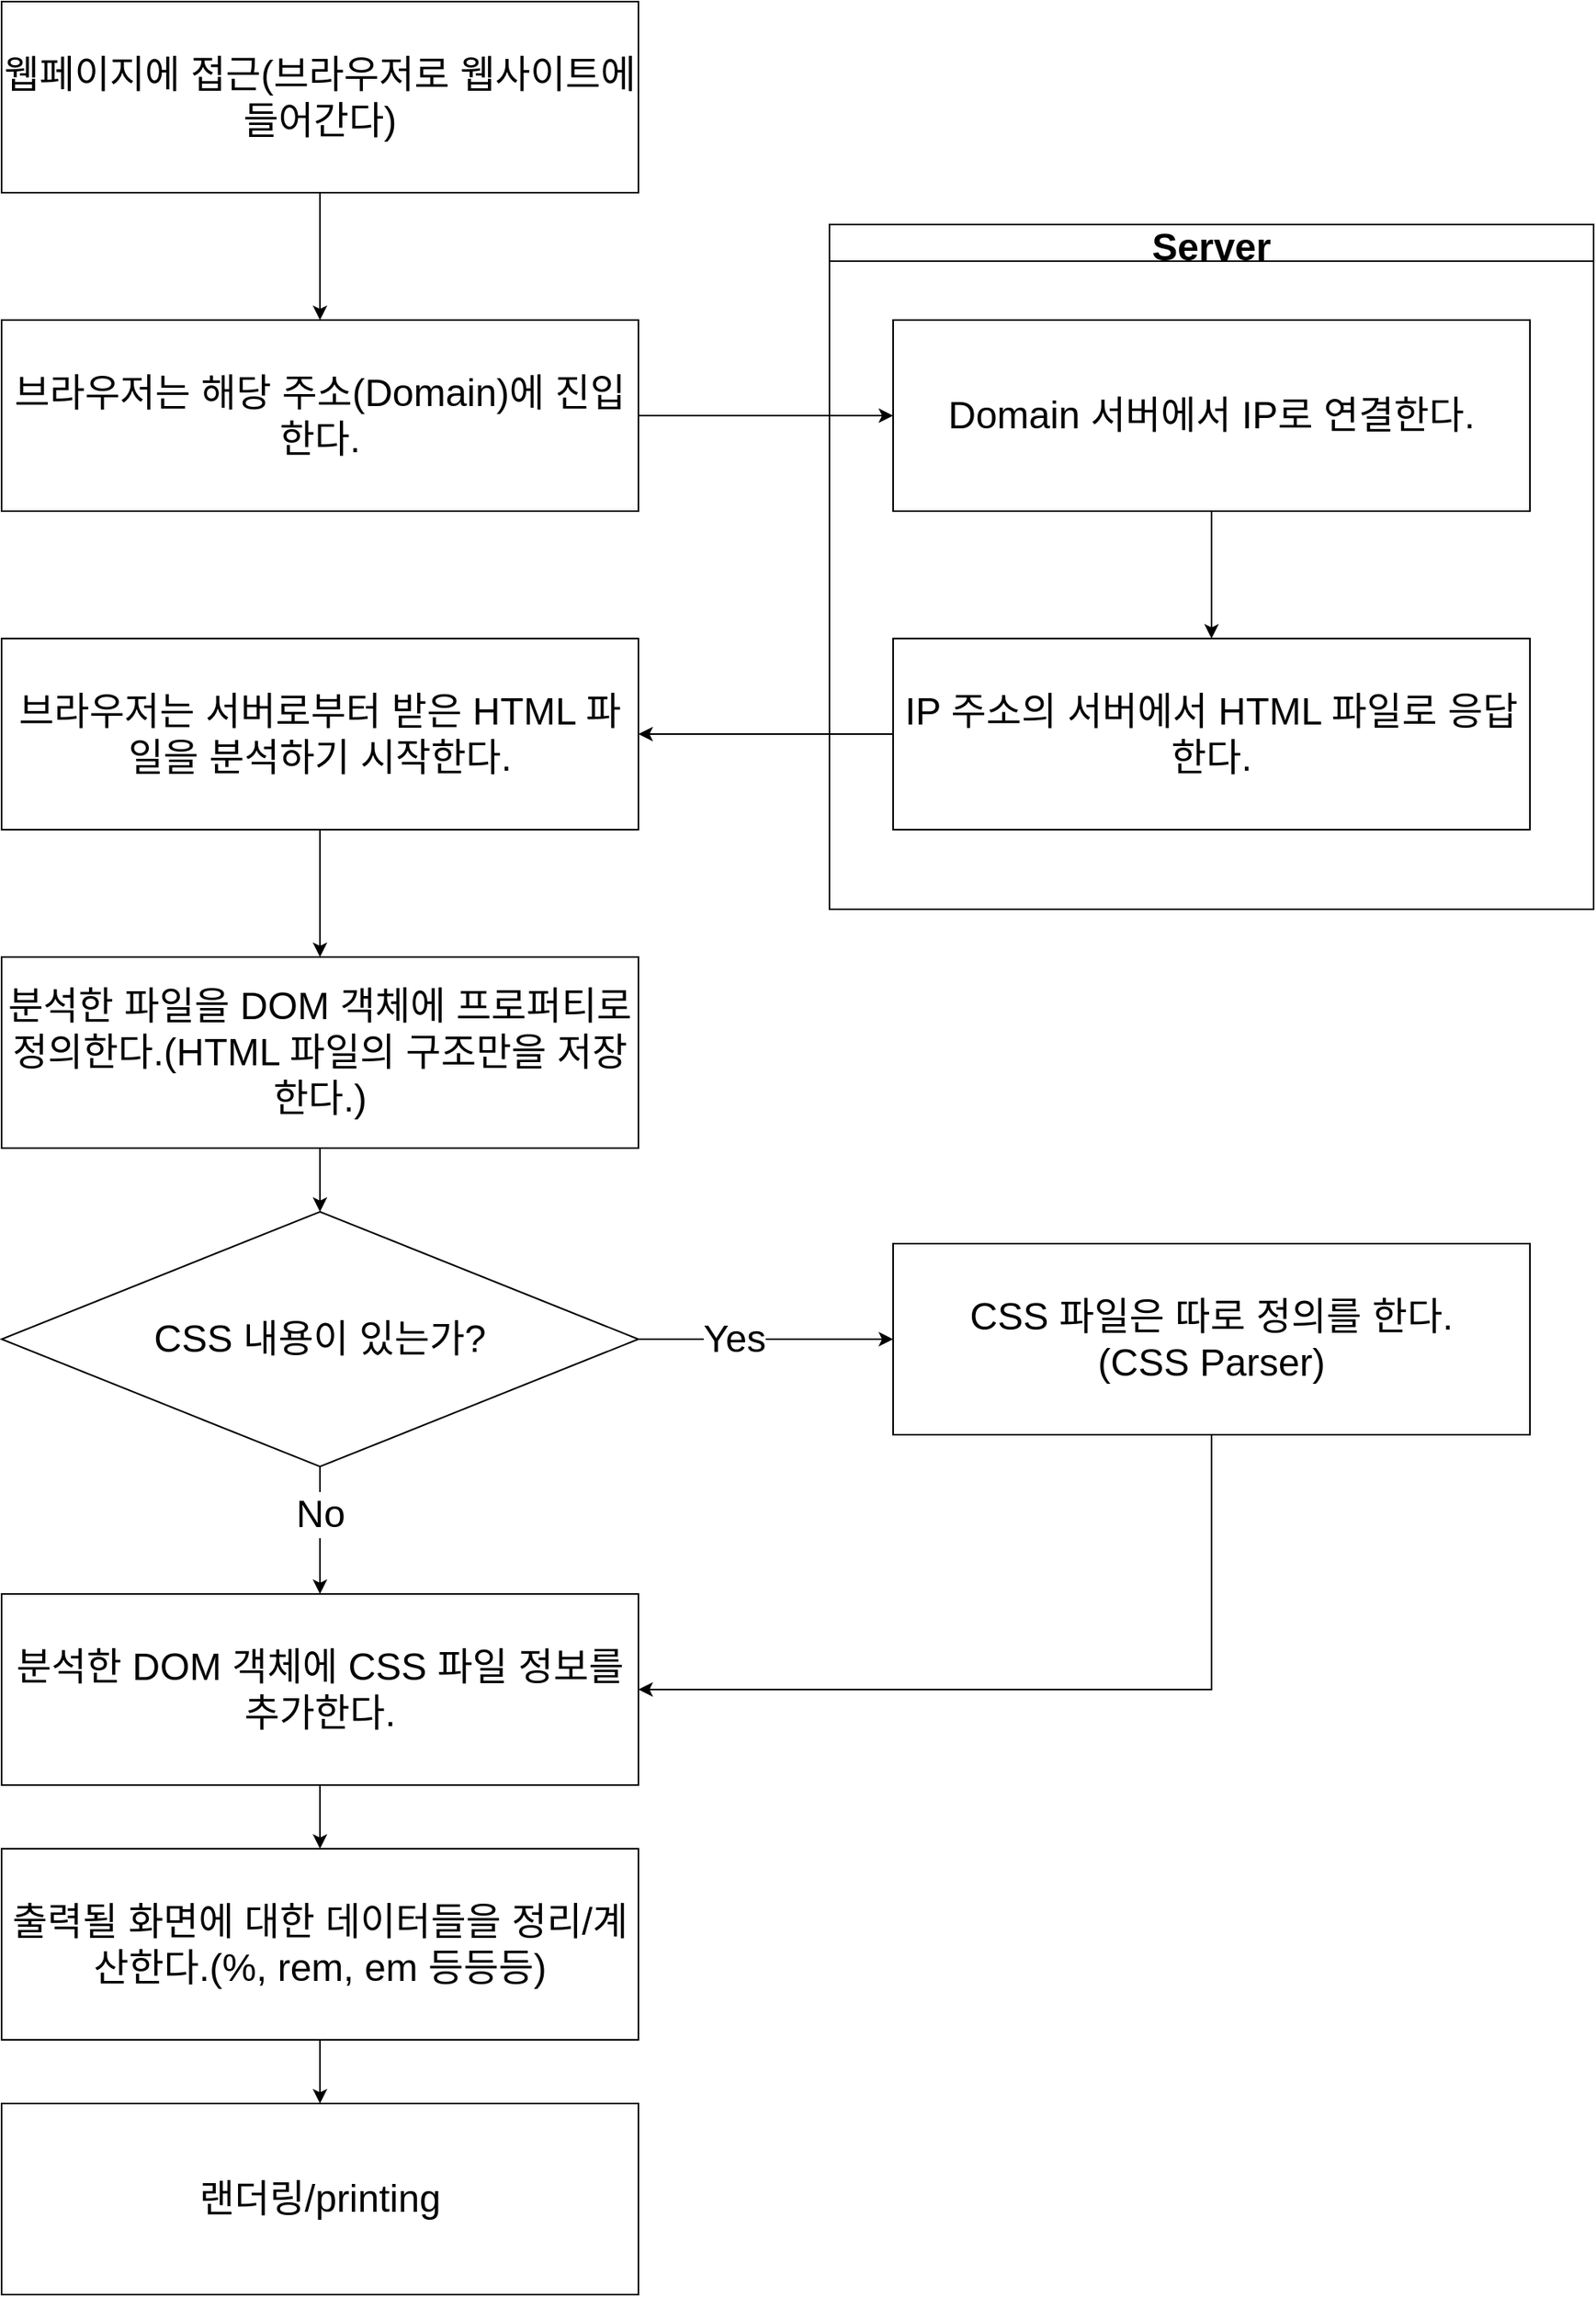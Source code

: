 <mxfile version="20.2.8" type="device"><diagram id="1l91GijVg2v1M1jRX6hh" name="페이지-1"><mxGraphModel dx="3022" dy="1444" grid="1" gridSize="10" guides="1" tooltips="1" connect="1" arrows="1" fold="1" page="1" pageScale="1" pageWidth="827" pageHeight="1169" math="0" shadow="0"><root><mxCell id="0"/><mxCell id="1" parent="0"/><mxCell id="-WghAm6Yw6xBRhGLuQsK-9" style="edgeStyle=orthogonalEdgeStyle;rounded=0;orthogonalLoop=1;jettySize=auto;html=1;exitX=0.5;exitY=1;exitDx=0;exitDy=0;entryX=0.5;entryY=0;entryDx=0;entryDy=0;fontSize=24;" edge="1" parent="1" source="-WghAm6Yw6xBRhGLuQsK-1" target="-WghAm6Yw6xBRhGLuQsK-2"><mxGeometry relative="1" as="geometry"/></mxCell><mxCell id="-WghAm6Yw6xBRhGLuQsK-1" value="&lt;font style=&quot;font-size: 24px;&quot;&gt;웹페이지에 접근(브라우저로 웹사이트에 들어간다)&lt;/font&gt;" style="rounded=0;whiteSpace=wrap;html=1;" vertex="1" parent="1"><mxGeometry x="40" y="40" width="400" height="120" as="geometry"/></mxCell><mxCell id="-WghAm6Yw6xBRhGLuQsK-10" style="edgeStyle=orthogonalEdgeStyle;rounded=0;orthogonalLoop=1;jettySize=auto;html=1;exitX=1;exitY=0.5;exitDx=0;exitDy=0;entryX=0;entryY=0.5;entryDx=0;entryDy=0;fontSize=24;" edge="1" parent="1" source="-WghAm6Yw6xBRhGLuQsK-2" target="-WghAm6Yw6xBRhGLuQsK-4"><mxGeometry relative="1" as="geometry"/></mxCell><mxCell id="-WghAm6Yw6xBRhGLuQsK-2" value="&lt;span style=&quot;font-size: 24px;&quot;&gt;브라우저는 해당 주소(Domain)에 진입한다.&lt;/span&gt;" style="rounded=0;whiteSpace=wrap;html=1;" vertex="1" parent="1"><mxGeometry x="40" y="240" width="400" height="120" as="geometry"/></mxCell><mxCell id="-WghAm6Yw6xBRhGLuQsK-11" style="edgeStyle=orthogonalEdgeStyle;rounded=0;orthogonalLoop=1;jettySize=auto;html=1;exitX=0.5;exitY=1;exitDx=0;exitDy=0;entryX=0.5;entryY=0;entryDx=0;entryDy=0;fontSize=24;" edge="1" parent="1" source="-WghAm6Yw6xBRhGLuQsK-4" target="-WghAm6Yw6xBRhGLuQsK-8"><mxGeometry relative="1" as="geometry"/></mxCell><mxCell id="-WghAm6Yw6xBRhGLuQsK-4" value="&lt;span style=&quot;font-size: 24px;&quot;&gt;Domain 서버에서 IP로 연결한다.&lt;/span&gt;" style="rounded=0;whiteSpace=wrap;html=1;" vertex="1" parent="1"><mxGeometry x="600" y="240" width="400" height="120" as="geometry"/></mxCell><mxCell id="-WghAm6Yw6xBRhGLuQsK-13" style="edgeStyle=orthogonalEdgeStyle;rounded=0;orthogonalLoop=1;jettySize=auto;html=1;exitX=0;exitY=0.5;exitDx=0;exitDy=0;entryX=1;entryY=0.5;entryDx=0;entryDy=0;fontSize=24;" edge="1" parent="1" source="-WghAm6Yw6xBRhGLuQsK-8" target="-WghAm6Yw6xBRhGLuQsK-12"><mxGeometry relative="1" as="geometry"/></mxCell><mxCell id="-WghAm6Yw6xBRhGLuQsK-8" value="&lt;span style=&quot;font-size: 24px;&quot;&gt;IP 주소의 서버에서 HTML 파일로 응답한다.&lt;/span&gt;" style="rounded=0;whiteSpace=wrap;html=1;" vertex="1" parent="1"><mxGeometry x="600" y="440" width="400" height="120" as="geometry"/></mxCell><mxCell id="-WghAm6Yw6xBRhGLuQsK-15" style="edgeStyle=orthogonalEdgeStyle;rounded=0;orthogonalLoop=1;jettySize=auto;html=1;exitX=0.5;exitY=1;exitDx=0;exitDy=0;entryX=0.5;entryY=0;entryDx=0;entryDy=0;fontSize=24;" edge="1" parent="1" source="-WghAm6Yw6xBRhGLuQsK-12" target="-WghAm6Yw6xBRhGLuQsK-14"><mxGeometry relative="1" as="geometry"/></mxCell><mxCell id="-WghAm6Yw6xBRhGLuQsK-12" value="&lt;span style=&quot;font-size: 24px;&quot;&gt;브라우저는 서버로부터 받은 HTML 파일을 분석하기 시작한다.&lt;/span&gt;" style="rounded=0;whiteSpace=wrap;html=1;" vertex="1" parent="1"><mxGeometry x="40" y="440" width="400" height="120" as="geometry"/></mxCell><mxCell id="-WghAm6Yw6xBRhGLuQsK-18" style="edgeStyle=orthogonalEdgeStyle;rounded=0;orthogonalLoop=1;jettySize=auto;html=1;exitX=0.5;exitY=1;exitDx=0;exitDy=0;entryX=0.5;entryY=0;entryDx=0;entryDy=0;fontSize=24;" edge="1" parent="1" source="-WghAm6Yw6xBRhGLuQsK-14" target="-WghAm6Yw6xBRhGLuQsK-16"><mxGeometry relative="1" as="geometry"/></mxCell><mxCell id="-WghAm6Yw6xBRhGLuQsK-14" value="&lt;span style=&quot;font-size: 24px;&quot;&gt;분석한 파일을 DOM 객체에 프로퍼티로 정의한다.(HTML 파일의 구조만을 저장한다.)&lt;/span&gt;" style="rounded=0;whiteSpace=wrap;html=1;" vertex="1" parent="1"><mxGeometry x="40" y="640" width="400" height="120" as="geometry"/></mxCell><mxCell id="-WghAm6Yw6xBRhGLuQsK-20" style="edgeStyle=orthogonalEdgeStyle;rounded=0;orthogonalLoop=1;jettySize=auto;html=1;exitX=1;exitY=0.5;exitDx=0;exitDy=0;entryX=0;entryY=0.5;entryDx=0;entryDy=0;fontSize=24;" edge="1" parent="1" source="-WghAm6Yw6xBRhGLuQsK-16" target="-WghAm6Yw6xBRhGLuQsK-19"><mxGeometry relative="1" as="geometry"/></mxCell><mxCell id="-WghAm6Yw6xBRhGLuQsK-21" value="Yes" style="edgeLabel;html=1;align=center;verticalAlign=middle;resizable=0;points=[];fontSize=24;" vertex="1" connectable="0" parent="-WghAm6Yw6xBRhGLuQsK-20"><mxGeometry x="-0.251" relative="1" as="geometry"><mxPoint as="offset"/></mxGeometry></mxCell><mxCell id="-WghAm6Yw6xBRhGLuQsK-23" style="edgeStyle=orthogonalEdgeStyle;rounded=0;orthogonalLoop=1;jettySize=auto;html=1;exitX=0.5;exitY=1;exitDx=0;exitDy=0;entryX=0.5;entryY=0;entryDx=0;entryDy=0;fontSize=24;" edge="1" parent="1" source="-WghAm6Yw6xBRhGLuQsK-16" target="-WghAm6Yw6xBRhGLuQsK-22"><mxGeometry relative="1" as="geometry"/></mxCell><mxCell id="-WghAm6Yw6xBRhGLuQsK-24" value="No" style="edgeLabel;html=1;align=center;verticalAlign=middle;resizable=0;points=[];fontSize=24;" vertex="1" connectable="0" parent="-WghAm6Yw6xBRhGLuQsK-23"><mxGeometry x="0.24" y="-1" relative="1" as="geometry"><mxPoint x="1" y="-20" as="offset"/></mxGeometry></mxCell><mxCell id="-WghAm6Yw6xBRhGLuQsK-16" value="CSS 내용이 있는가?" style="rhombus;whiteSpace=wrap;html=1;fontSize=24;" vertex="1" parent="1"><mxGeometry x="40" y="800" width="400" height="160" as="geometry"/></mxCell><mxCell id="-WghAm6Yw6xBRhGLuQsK-25" style="edgeStyle=orthogonalEdgeStyle;rounded=0;orthogonalLoop=1;jettySize=auto;html=1;exitX=0.5;exitY=1;exitDx=0;exitDy=0;entryX=1;entryY=0.5;entryDx=0;entryDy=0;fontSize=24;" edge="1" parent="1" source="-WghAm6Yw6xBRhGLuQsK-19" target="-WghAm6Yw6xBRhGLuQsK-22"><mxGeometry relative="1" as="geometry"/></mxCell><mxCell id="-WghAm6Yw6xBRhGLuQsK-19" value="&lt;span style=&quot;font-size: 24px;&quot;&gt;CSS 파일은 따로 정의를 한다.&lt;br&gt;(CSS Parser)&lt;br&gt;&lt;/span&gt;" style="rounded=0;whiteSpace=wrap;html=1;" vertex="1" parent="1"><mxGeometry x="600" y="820" width="400" height="120" as="geometry"/></mxCell><mxCell id="-WghAm6Yw6xBRhGLuQsK-27" style="edgeStyle=orthogonalEdgeStyle;rounded=0;orthogonalLoop=1;jettySize=auto;html=1;exitX=0.5;exitY=1;exitDx=0;exitDy=0;entryX=0.5;entryY=0;entryDx=0;entryDy=0;fontSize=24;" edge="1" parent="1" source="-WghAm6Yw6xBRhGLuQsK-22" target="-WghAm6Yw6xBRhGLuQsK-26"><mxGeometry relative="1" as="geometry"/></mxCell><mxCell id="-WghAm6Yw6xBRhGLuQsK-22" value="&lt;span style=&quot;font-size: 24px;&quot;&gt;분석한 DOM 객체에 CSS 파일 정보를 추가한다.&lt;/span&gt;" style="rounded=0;whiteSpace=wrap;html=1;" vertex="1" parent="1"><mxGeometry x="40" y="1040" width="400" height="120" as="geometry"/></mxCell><mxCell id="-WghAm6Yw6xBRhGLuQsK-29" style="edgeStyle=orthogonalEdgeStyle;rounded=0;orthogonalLoop=1;jettySize=auto;html=1;exitX=0.5;exitY=1;exitDx=0;exitDy=0;entryX=0.5;entryY=0;entryDx=0;entryDy=0;fontSize=24;" edge="1" parent="1" source="-WghAm6Yw6xBRhGLuQsK-26" target="-WghAm6Yw6xBRhGLuQsK-28"><mxGeometry relative="1" as="geometry"/></mxCell><mxCell id="-WghAm6Yw6xBRhGLuQsK-26" value="&lt;span style=&quot;font-size: 24px;&quot;&gt;출력될 화면에 대한 데이터들을 정리/계산한다.(%, rem, em 등등등)&lt;/span&gt;" style="rounded=0;whiteSpace=wrap;html=1;" vertex="1" parent="1"><mxGeometry x="40" y="1200" width="400" height="120" as="geometry"/></mxCell><mxCell id="-WghAm6Yw6xBRhGLuQsK-28" value="&lt;span style=&quot;font-size: 24px;&quot;&gt;랜더링/printing&lt;/span&gt;" style="rounded=0;whiteSpace=wrap;html=1;" vertex="1" parent="1"><mxGeometry x="40" y="1360" width="400" height="120" as="geometry"/></mxCell><mxCell id="-WghAm6Yw6xBRhGLuQsK-31" value="Server" style="swimlane;fontSize=24;" vertex="1" parent="1"><mxGeometry x="560" y="180" width="480" height="430" as="geometry"/></mxCell></root></mxGraphModel></diagram></mxfile>